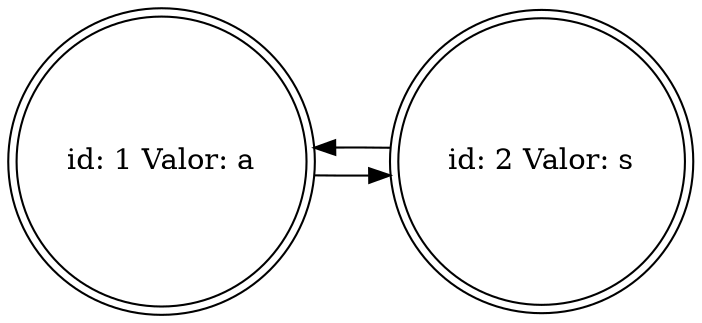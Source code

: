 digraph G {
rankdir=LR;
0[shape=doublecircle,label="id: 1 Valor: a"];
1[shape=doublecircle,label="id: 2 Valor: s"];
0->1;
1->0;
}